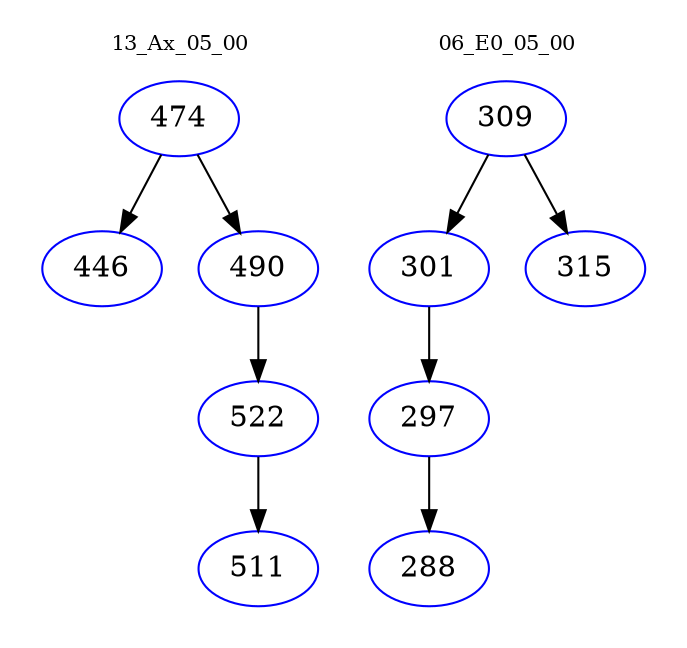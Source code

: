 digraph{
subgraph cluster_0 {
color = white
label = "13_Ax_05_00";
fontsize=10;
T0_474 [label="474", color="blue"]
T0_474 -> T0_446 [color="black"]
T0_446 [label="446", color="blue"]
T0_474 -> T0_490 [color="black"]
T0_490 [label="490", color="blue"]
T0_490 -> T0_522 [color="black"]
T0_522 [label="522", color="blue"]
T0_522 -> T0_511 [color="black"]
T0_511 [label="511", color="blue"]
}
subgraph cluster_1 {
color = white
label = "06_E0_05_00";
fontsize=10;
T1_309 [label="309", color="blue"]
T1_309 -> T1_301 [color="black"]
T1_301 [label="301", color="blue"]
T1_301 -> T1_297 [color="black"]
T1_297 [label="297", color="blue"]
T1_297 -> T1_288 [color="black"]
T1_288 [label="288", color="blue"]
T1_309 -> T1_315 [color="black"]
T1_315 [label="315", color="blue"]
}
}
